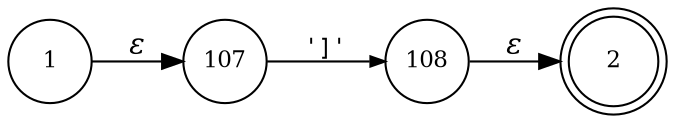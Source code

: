 digraph ATN {
rankdir=LR;
s2[fontsize=11, label="2", shape=doublecircle, fixedsize=true, width=.6];
s1[fontsize=11,label="1", shape=circle, fixedsize=true, width=.55, peripheries=1];
s108[fontsize=11,label="108", shape=circle, fixedsize=true, width=.55, peripheries=1];
s107[fontsize=11,label="107", shape=circle, fixedsize=true, width=.55, peripheries=1];
s1 -> s107 [fontname="Times-Italic", label="&epsilon;"];
s107 -> s108 [fontsize=11, fontname="Courier", arrowsize=.7, label = "']'", arrowhead = normal];
s108 -> s2 [fontname="Times-Italic", label="&epsilon;"];
}